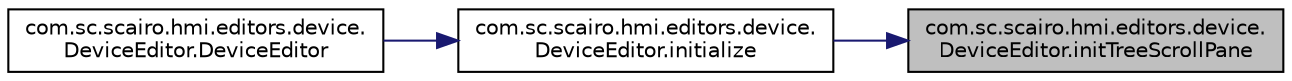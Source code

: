 digraph "com.sc.scairo.hmi.editors.device.DeviceEditor.initTreeScrollPane"
{
 // LATEX_PDF_SIZE
  edge [fontname="Helvetica",fontsize="10",labelfontname="Helvetica",labelfontsize="10"];
  node [fontname="Helvetica",fontsize="10",shape=record];
  rankdir="RL";
  Node1 [label="com.sc.scairo.hmi.editors.device.\lDeviceEditor.initTreeScrollPane",height=0.2,width=0.4,color="black", fillcolor="grey75", style="filled", fontcolor="black",tooltip="간략한 설명 작성"];
  Node1 -> Node2 [dir="back",color="midnightblue",fontsize="10",style="solid",fontname="Helvetica"];
  Node2 [label="com.sc.scairo.hmi.editors.device.\lDeviceEditor.initialize",height=0.2,width=0.4,color="black", fillcolor="white", style="filled",URL="$classcom_1_1sc_1_1scairo_1_1hmi_1_1editors_1_1device_1_1_device_editor.html#a75b449b664effc36f3519cdfb93198ab",tooltip="간략한 설명 작성"];
  Node2 -> Node3 [dir="back",color="midnightblue",fontsize="10",style="solid",fontname="Helvetica"];
  Node3 [label="com.sc.scairo.hmi.editors.device.\lDeviceEditor.DeviceEditor",height=0.2,width=0.4,color="black", fillcolor="white", style="filled",URL="$classcom_1_1sc_1_1scairo_1_1hmi_1_1editors_1_1device_1_1_device_editor.html#a18fc7d4911f0c333c70865ded89d9038",tooltip=" "];
}

